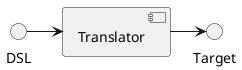 @startuml
skinparam backgroundcolor transparent

component "Translator" as t

DSL -> t
t -> Target

@enduml
